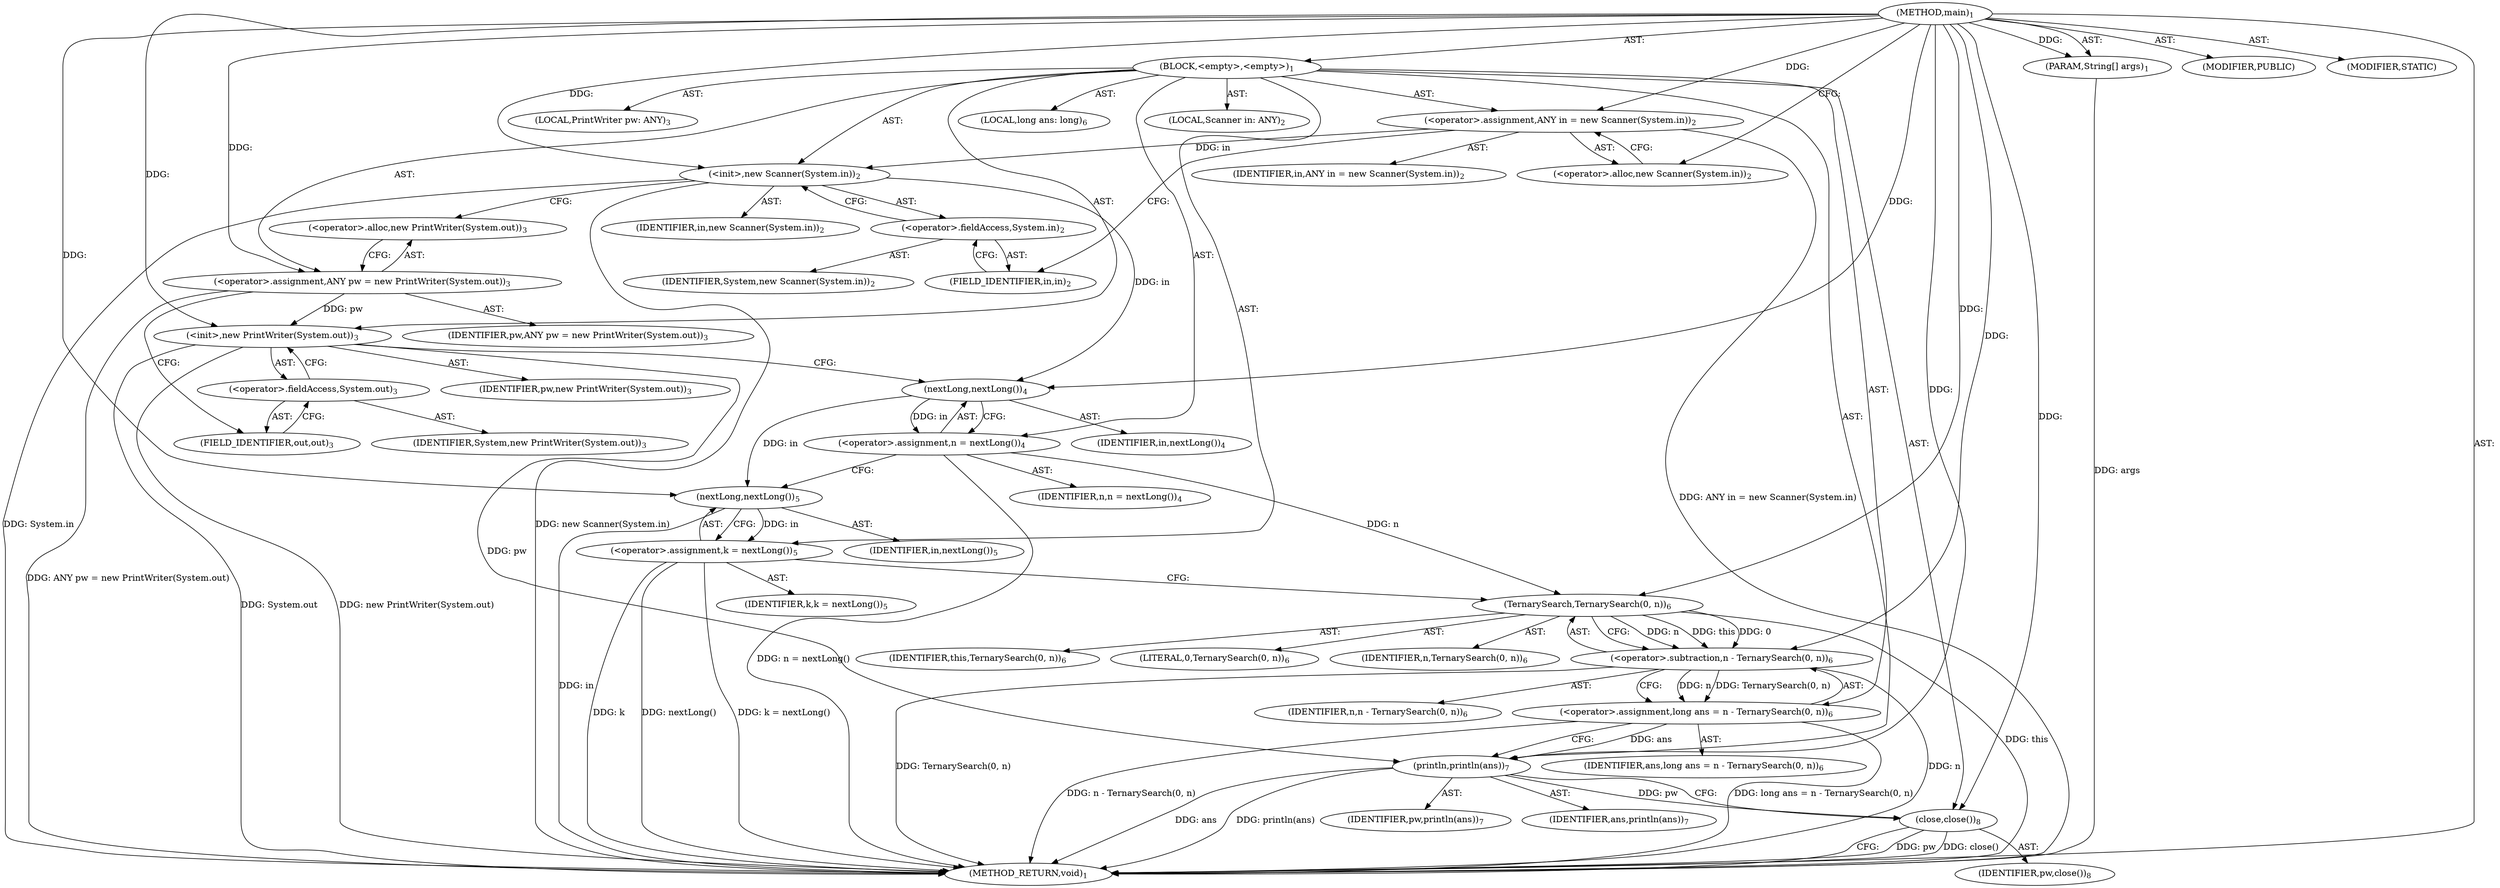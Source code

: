 digraph "main" {  
"21" [label = <(METHOD,main)<SUB>1</SUB>> ]
"22" [label = <(PARAM,String[] args)<SUB>1</SUB>> ]
"23" [label = <(BLOCK,&lt;empty&gt;,&lt;empty&gt;)<SUB>1</SUB>> ]
"4" [label = <(LOCAL,Scanner in: ANY)<SUB>2</SUB>> ]
"24" [label = <(&lt;operator&gt;.assignment,ANY in = new Scanner(System.in))<SUB>2</SUB>> ]
"25" [label = <(IDENTIFIER,in,ANY in = new Scanner(System.in))<SUB>2</SUB>> ]
"26" [label = <(&lt;operator&gt;.alloc,new Scanner(System.in))<SUB>2</SUB>> ]
"27" [label = <(&lt;init&gt;,new Scanner(System.in))<SUB>2</SUB>> ]
"3" [label = <(IDENTIFIER,in,new Scanner(System.in))<SUB>2</SUB>> ]
"28" [label = <(&lt;operator&gt;.fieldAccess,System.in)<SUB>2</SUB>> ]
"29" [label = <(IDENTIFIER,System,new Scanner(System.in))<SUB>2</SUB>> ]
"30" [label = <(FIELD_IDENTIFIER,in,in)<SUB>2</SUB>> ]
"6" [label = <(LOCAL,PrintWriter pw: ANY)<SUB>3</SUB>> ]
"31" [label = <(&lt;operator&gt;.assignment,ANY pw = new PrintWriter(System.out))<SUB>3</SUB>> ]
"32" [label = <(IDENTIFIER,pw,ANY pw = new PrintWriter(System.out))<SUB>3</SUB>> ]
"33" [label = <(&lt;operator&gt;.alloc,new PrintWriter(System.out))<SUB>3</SUB>> ]
"34" [label = <(&lt;init&gt;,new PrintWriter(System.out))<SUB>3</SUB>> ]
"5" [label = <(IDENTIFIER,pw,new PrintWriter(System.out))<SUB>3</SUB>> ]
"35" [label = <(&lt;operator&gt;.fieldAccess,System.out)<SUB>3</SUB>> ]
"36" [label = <(IDENTIFIER,System,new PrintWriter(System.out))<SUB>3</SUB>> ]
"37" [label = <(FIELD_IDENTIFIER,out,out)<SUB>3</SUB>> ]
"38" [label = <(&lt;operator&gt;.assignment,n = nextLong())<SUB>4</SUB>> ]
"39" [label = <(IDENTIFIER,n,n = nextLong())<SUB>4</SUB>> ]
"40" [label = <(nextLong,nextLong())<SUB>4</SUB>> ]
"41" [label = <(IDENTIFIER,in,nextLong())<SUB>4</SUB>> ]
"42" [label = <(&lt;operator&gt;.assignment,k = nextLong())<SUB>5</SUB>> ]
"43" [label = <(IDENTIFIER,k,k = nextLong())<SUB>5</SUB>> ]
"44" [label = <(nextLong,nextLong())<SUB>5</SUB>> ]
"45" [label = <(IDENTIFIER,in,nextLong())<SUB>5</SUB>> ]
"46" [label = <(LOCAL,long ans: long)<SUB>6</SUB>> ]
"47" [label = <(&lt;operator&gt;.assignment,long ans = n - TernarySearch(0, n))<SUB>6</SUB>> ]
"48" [label = <(IDENTIFIER,ans,long ans = n - TernarySearch(0, n))<SUB>6</SUB>> ]
"49" [label = <(&lt;operator&gt;.subtraction,n - TernarySearch(0, n))<SUB>6</SUB>> ]
"50" [label = <(IDENTIFIER,n,n - TernarySearch(0, n))<SUB>6</SUB>> ]
"51" [label = <(TernarySearch,TernarySearch(0, n))<SUB>6</SUB>> ]
"52" [label = <(IDENTIFIER,this,TernarySearch(0, n))<SUB>6</SUB>> ]
"53" [label = <(LITERAL,0,TernarySearch(0, n))<SUB>6</SUB>> ]
"54" [label = <(IDENTIFIER,n,TernarySearch(0, n))<SUB>6</SUB>> ]
"55" [label = <(println,println(ans))<SUB>7</SUB>> ]
"56" [label = <(IDENTIFIER,pw,println(ans))<SUB>7</SUB>> ]
"57" [label = <(IDENTIFIER,ans,println(ans))<SUB>7</SUB>> ]
"58" [label = <(close,close())<SUB>8</SUB>> ]
"59" [label = <(IDENTIFIER,pw,close())<SUB>8</SUB>> ]
"60" [label = <(MODIFIER,PUBLIC)> ]
"61" [label = <(MODIFIER,STATIC)> ]
"62" [label = <(METHOD_RETURN,void)<SUB>1</SUB>> ]
  "21" -> "22"  [ label = "AST: "] 
  "21" -> "23"  [ label = "AST: "] 
  "21" -> "60"  [ label = "AST: "] 
  "21" -> "61"  [ label = "AST: "] 
  "21" -> "62"  [ label = "AST: "] 
  "23" -> "4"  [ label = "AST: "] 
  "23" -> "24"  [ label = "AST: "] 
  "23" -> "27"  [ label = "AST: "] 
  "23" -> "6"  [ label = "AST: "] 
  "23" -> "31"  [ label = "AST: "] 
  "23" -> "34"  [ label = "AST: "] 
  "23" -> "38"  [ label = "AST: "] 
  "23" -> "42"  [ label = "AST: "] 
  "23" -> "46"  [ label = "AST: "] 
  "23" -> "47"  [ label = "AST: "] 
  "23" -> "55"  [ label = "AST: "] 
  "23" -> "58"  [ label = "AST: "] 
  "24" -> "25"  [ label = "AST: "] 
  "24" -> "26"  [ label = "AST: "] 
  "27" -> "3"  [ label = "AST: "] 
  "27" -> "28"  [ label = "AST: "] 
  "28" -> "29"  [ label = "AST: "] 
  "28" -> "30"  [ label = "AST: "] 
  "31" -> "32"  [ label = "AST: "] 
  "31" -> "33"  [ label = "AST: "] 
  "34" -> "5"  [ label = "AST: "] 
  "34" -> "35"  [ label = "AST: "] 
  "35" -> "36"  [ label = "AST: "] 
  "35" -> "37"  [ label = "AST: "] 
  "38" -> "39"  [ label = "AST: "] 
  "38" -> "40"  [ label = "AST: "] 
  "40" -> "41"  [ label = "AST: "] 
  "42" -> "43"  [ label = "AST: "] 
  "42" -> "44"  [ label = "AST: "] 
  "44" -> "45"  [ label = "AST: "] 
  "47" -> "48"  [ label = "AST: "] 
  "47" -> "49"  [ label = "AST: "] 
  "49" -> "50"  [ label = "AST: "] 
  "49" -> "51"  [ label = "AST: "] 
  "51" -> "52"  [ label = "AST: "] 
  "51" -> "53"  [ label = "AST: "] 
  "51" -> "54"  [ label = "AST: "] 
  "55" -> "56"  [ label = "AST: "] 
  "55" -> "57"  [ label = "AST: "] 
  "58" -> "59"  [ label = "AST: "] 
  "24" -> "30"  [ label = "CFG: "] 
  "27" -> "33"  [ label = "CFG: "] 
  "31" -> "37"  [ label = "CFG: "] 
  "34" -> "40"  [ label = "CFG: "] 
  "38" -> "44"  [ label = "CFG: "] 
  "42" -> "51"  [ label = "CFG: "] 
  "47" -> "55"  [ label = "CFG: "] 
  "55" -> "58"  [ label = "CFG: "] 
  "58" -> "62"  [ label = "CFG: "] 
  "26" -> "24"  [ label = "CFG: "] 
  "28" -> "27"  [ label = "CFG: "] 
  "33" -> "31"  [ label = "CFG: "] 
  "35" -> "34"  [ label = "CFG: "] 
  "40" -> "38"  [ label = "CFG: "] 
  "44" -> "42"  [ label = "CFG: "] 
  "49" -> "47"  [ label = "CFG: "] 
  "30" -> "28"  [ label = "CFG: "] 
  "37" -> "35"  [ label = "CFG: "] 
  "51" -> "49"  [ label = "CFG: "] 
  "21" -> "26"  [ label = "CFG: "] 
  "22" -> "62"  [ label = "DDG: args"] 
  "24" -> "62"  [ label = "DDG: ANY in = new Scanner(System.in)"] 
  "27" -> "62"  [ label = "DDG: System.in"] 
  "27" -> "62"  [ label = "DDG: new Scanner(System.in)"] 
  "31" -> "62"  [ label = "DDG: ANY pw = new PrintWriter(System.out)"] 
  "34" -> "62"  [ label = "DDG: System.out"] 
  "34" -> "62"  [ label = "DDG: new PrintWriter(System.out)"] 
  "38" -> "62"  [ label = "DDG: n = nextLong()"] 
  "44" -> "62"  [ label = "DDG: in"] 
  "42" -> "62"  [ label = "DDG: nextLong()"] 
  "42" -> "62"  [ label = "DDG: k = nextLong()"] 
  "49" -> "62"  [ label = "DDG: n"] 
  "49" -> "62"  [ label = "DDG: TernarySearch(0, n)"] 
  "47" -> "62"  [ label = "DDG: n - TernarySearch(0, n)"] 
  "47" -> "62"  [ label = "DDG: long ans = n - TernarySearch(0, n)"] 
  "55" -> "62"  [ label = "DDG: ans"] 
  "55" -> "62"  [ label = "DDG: println(ans)"] 
  "58" -> "62"  [ label = "DDG: pw"] 
  "58" -> "62"  [ label = "DDG: close()"] 
  "42" -> "62"  [ label = "DDG: k"] 
  "51" -> "62"  [ label = "DDG: this"] 
  "21" -> "22"  [ label = "DDG: "] 
  "21" -> "24"  [ label = "DDG: "] 
  "21" -> "31"  [ label = "DDG: "] 
  "40" -> "38"  [ label = "DDG: in"] 
  "44" -> "42"  [ label = "DDG: in"] 
  "49" -> "47"  [ label = "DDG: n"] 
  "49" -> "47"  [ label = "DDG: TernarySearch(0, n)"] 
  "24" -> "27"  [ label = "DDG: in"] 
  "21" -> "27"  [ label = "DDG: "] 
  "31" -> "34"  [ label = "DDG: pw"] 
  "21" -> "34"  [ label = "DDG: "] 
  "34" -> "55"  [ label = "DDG: pw"] 
  "21" -> "55"  [ label = "DDG: "] 
  "47" -> "55"  [ label = "DDG: ans"] 
  "55" -> "58"  [ label = "DDG: pw"] 
  "21" -> "58"  [ label = "DDG: "] 
  "27" -> "40"  [ label = "DDG: in"] 
  "21" -> "40"  [ label = "DDG: "] 
  "40" -> "44"  [ label = "DDG: in"] 
  "21" -> "44"  [ label = "DDG: "] 
  "51" -> "49"  [ label = "DDG: n"] 
  "21" -> "49"  [ label = "DDG: "] 
  "51" -> "49"  [ label = "DDG: this"] 
  "51" -> "49"  [ label = "DDG: 0"] 
  "21" -> "51"  [ label = "DDG: "] 
  "38" -> "51"  [ label = "DDG: n"] 
}
